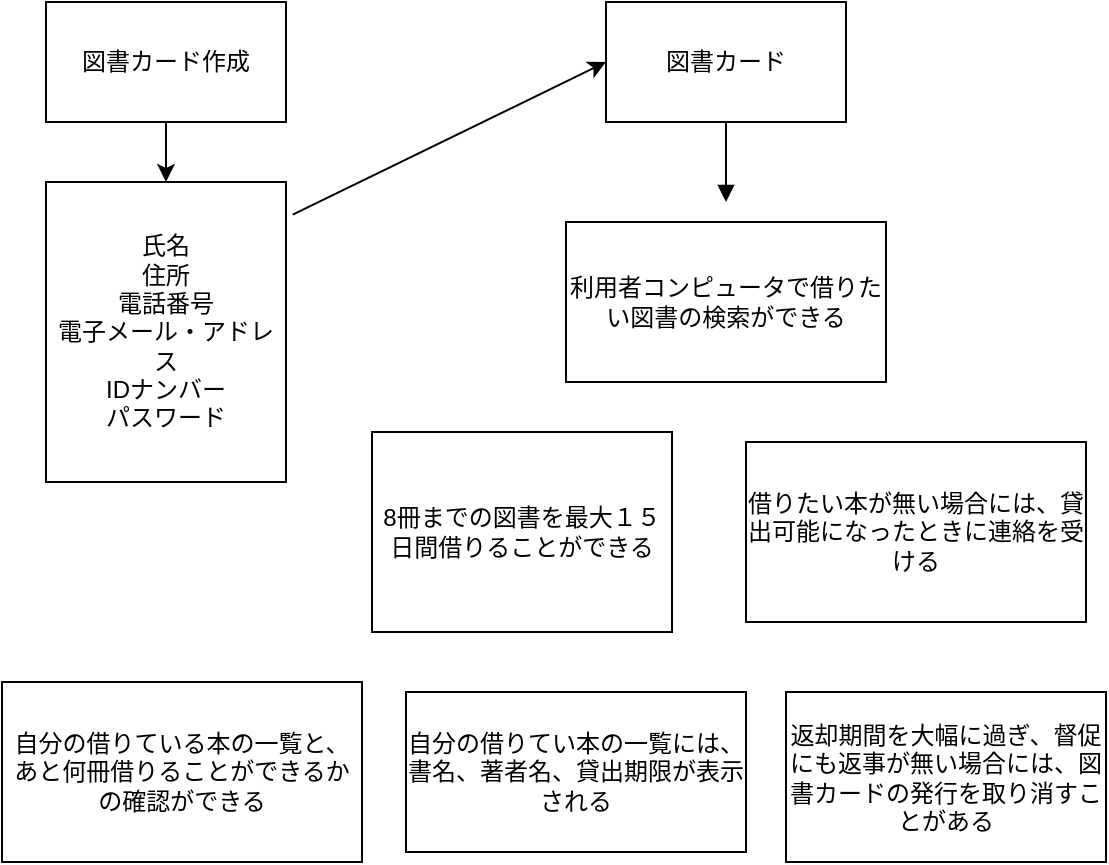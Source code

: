 <mxfile version="28.2.0">
  <diagram name="ページ1" id="lNt8wB69FJ_VK-7izIrJ">
    <mxGraphModel dx="786" dy="498" grid="1" gridSize="10" guides="1" tooltips="1" connect="1" arrows="1" fold="1" page="1" pageScale="1" pageWidth="583" pageHeight="827" math="0" shadow="0">
      <root>
        <mxCell id="0" />
        <mxCell id="1" parent="0" />
        <mxCell id="tZ-1iirPrC4PU98mI8c1-4" value="図書カード" style="rounded=0;whiteSpace=wrap;html=1;" parent="1" vertex="1">
          <mxGeometry x="310" y="10" width="120" height="60" as="geometry" />
        </mxCell>
        <mxCell id="tZ-1iirPrC4PU98mI8c1-5" value="" style="html=1;verticalAlign=bottom;endArrow=block;curved=0;rounded=0;exitX=0.5;exitY=1;exitDx=0;exitDy=0;" parent="1" source="tZ-1iirPrC4PU98mI8c1-4" edge="1">
          <mxGeometry width="80" relative="1" as="geometry">
            <mxPoint x="250" y="230" as="sourcePoint" />
            <mxPoint x="370" y="110" as="targetPoint" />
          </mxGeometry>
        </mxCell>
        <mxCell id="tZ-1iirPrC4PU98mI8c1-6" value="図書カード作成" style="rounded=0;whiteSpace=wrap;html=1;" parent="1" vertex="1">
          <mxGeometry x="30" y="10" width="120" height="60" as="geometry" />
        </mxCell>
        <mxCell id="tZ-1iirPrC4PU98mI8c1-7" value="" style="endArrow=classic;html=1;rounded=0;exitX=0.5;exitY=1;exitDx=0;exitDy=0;entryX=0.5;entryY=0;entryDx=0;entryDy=0;" parent="1" source="tZ-1iirPrC4PU98mI8c1-6" target="tZ-1iirPrC4PU98mI8c1-8" edge="1">
          <mxGeometry width="50" height="50" relative="1" as="geometry">
            <mxPoint x="270" y="250" as="sourcePoint" />
            <mxPoint x="90" y="120" as="targetPoint" />
          </mxGeometry>
        </mxCell>
        <mxCell id="tZ-1iirPrC4PU98mI8c1-8" value="氏名&lt;div&gt;住所&lt;/div&gt;&lt;div&gt;電話番号&lt;/div&gt;&lt;div&gt;電子メール・アドレス&lt;/div&gt;&lt;div&gt;IDナンバー&lt;/div&gt;&lt;div&gt;パスワード&lt;/div&gt;" style="rounded=0;whiteSpace=wrap;html=1;" parent="1" vertex="1">
          <mxGeometry x="30" y="100" width="120" height="150" as="geometry" />
        </mxCell>
        <mxCell id="tZ-1iirPrC4PU98mI8c1-9" value="" style="endArrow=classic;html=1;rounded=0;exitX=1.028;exitY=0.109;exitDx=0;exitDy=0;entryX=0;entryY=0.5;entryDx=0;entryDy=0;exitPerimeter=0;" parent="1" source="tZ-1iirPrC4PU98mI8c1-8" target="tZ-1iirPrC4PU98mI8c1-4" edge="1">
          <mxGeometry width="50" height="50" relative="1" as="geometry">
            <mxPoint x="270" y="250" as="sourcePoint" />
            <mxPoint x="320" y="200" as="targetPoint" />
          </mxGeometry>
        </mxCell>
        <mxCell id="tZ-1iirPrC4PU98mI8c1-10" value="利用者コンピュータで借りたい図書の検索ができる" style="rounded=0;whiteSpace=wrap;html=1;" parent="1" vertex="1">
          <mxGeometry x="290" y="120" width="160" height="80" as="geometry" />
        </mxCell>
        <mxCell id="tZ-1iirPrC4PU98mI8c1-12" value="8冊までの図書を最大１５日間借りることができる" style="rounded=0;whiteSpace=wrap;html=1;" parent="1" vertex="1">
          <mxGeometry x="193" y="225" width="150" height="100" as="geometry" />
        </mxCell>
        <mxCell id="tZ-1iirPrC4PU98mI8c1-14" value="借りたい本が無い場合には、貸出可能になったときに連絡を受ける" style="rounded=0;whiteSpace=wrap;html=1;" parent="1" vertex="1">
          <mxGeometry x="380" y="230" width="170" height="90" as="geometry" />
        </mxCell>
        <mxCell id="tZ-1iirPrC4PU98mI8c1-15" value="自分の借りている本の一覧と、あと何冊借りることができるかの確認ができる" style="rounded=0;whiteSpace=wrap;html=1;" parent="1" vertex="1">
          <mxGeometry x="8" y="350" width="180" height="90" as="geometry" />
        </mxCell>
        <mxCell id="tZ-1iirPrC4PU98mI8c1-17" value="自分の借りてい本の一覧には、書名、著者名、貸出期限が表示される" style="rounded=0;whiteSpace=wrap;html=1;" parent="1" vertex="1">
          <mxGeometry x="210" y="355" width="170" height="80" as="geometry" />
        </mxCell>
        <mxCell id="tZ-1iirPrC4PU98mI8c1-18" value="返却期間を大幅に過ぎ、督促にも返事が無い場合には、図書カードの発行を取り消すことがある" style="rounded=0;whiteSpace=wrap;html=1;" parent="1" vertex="1">
          <mxGeometry x="400" y="355" width="160" height="85" as="geometry" />
        </mxCell>
      </root>
    </mxGraphModel>
  </diagram>
</mxfile>
